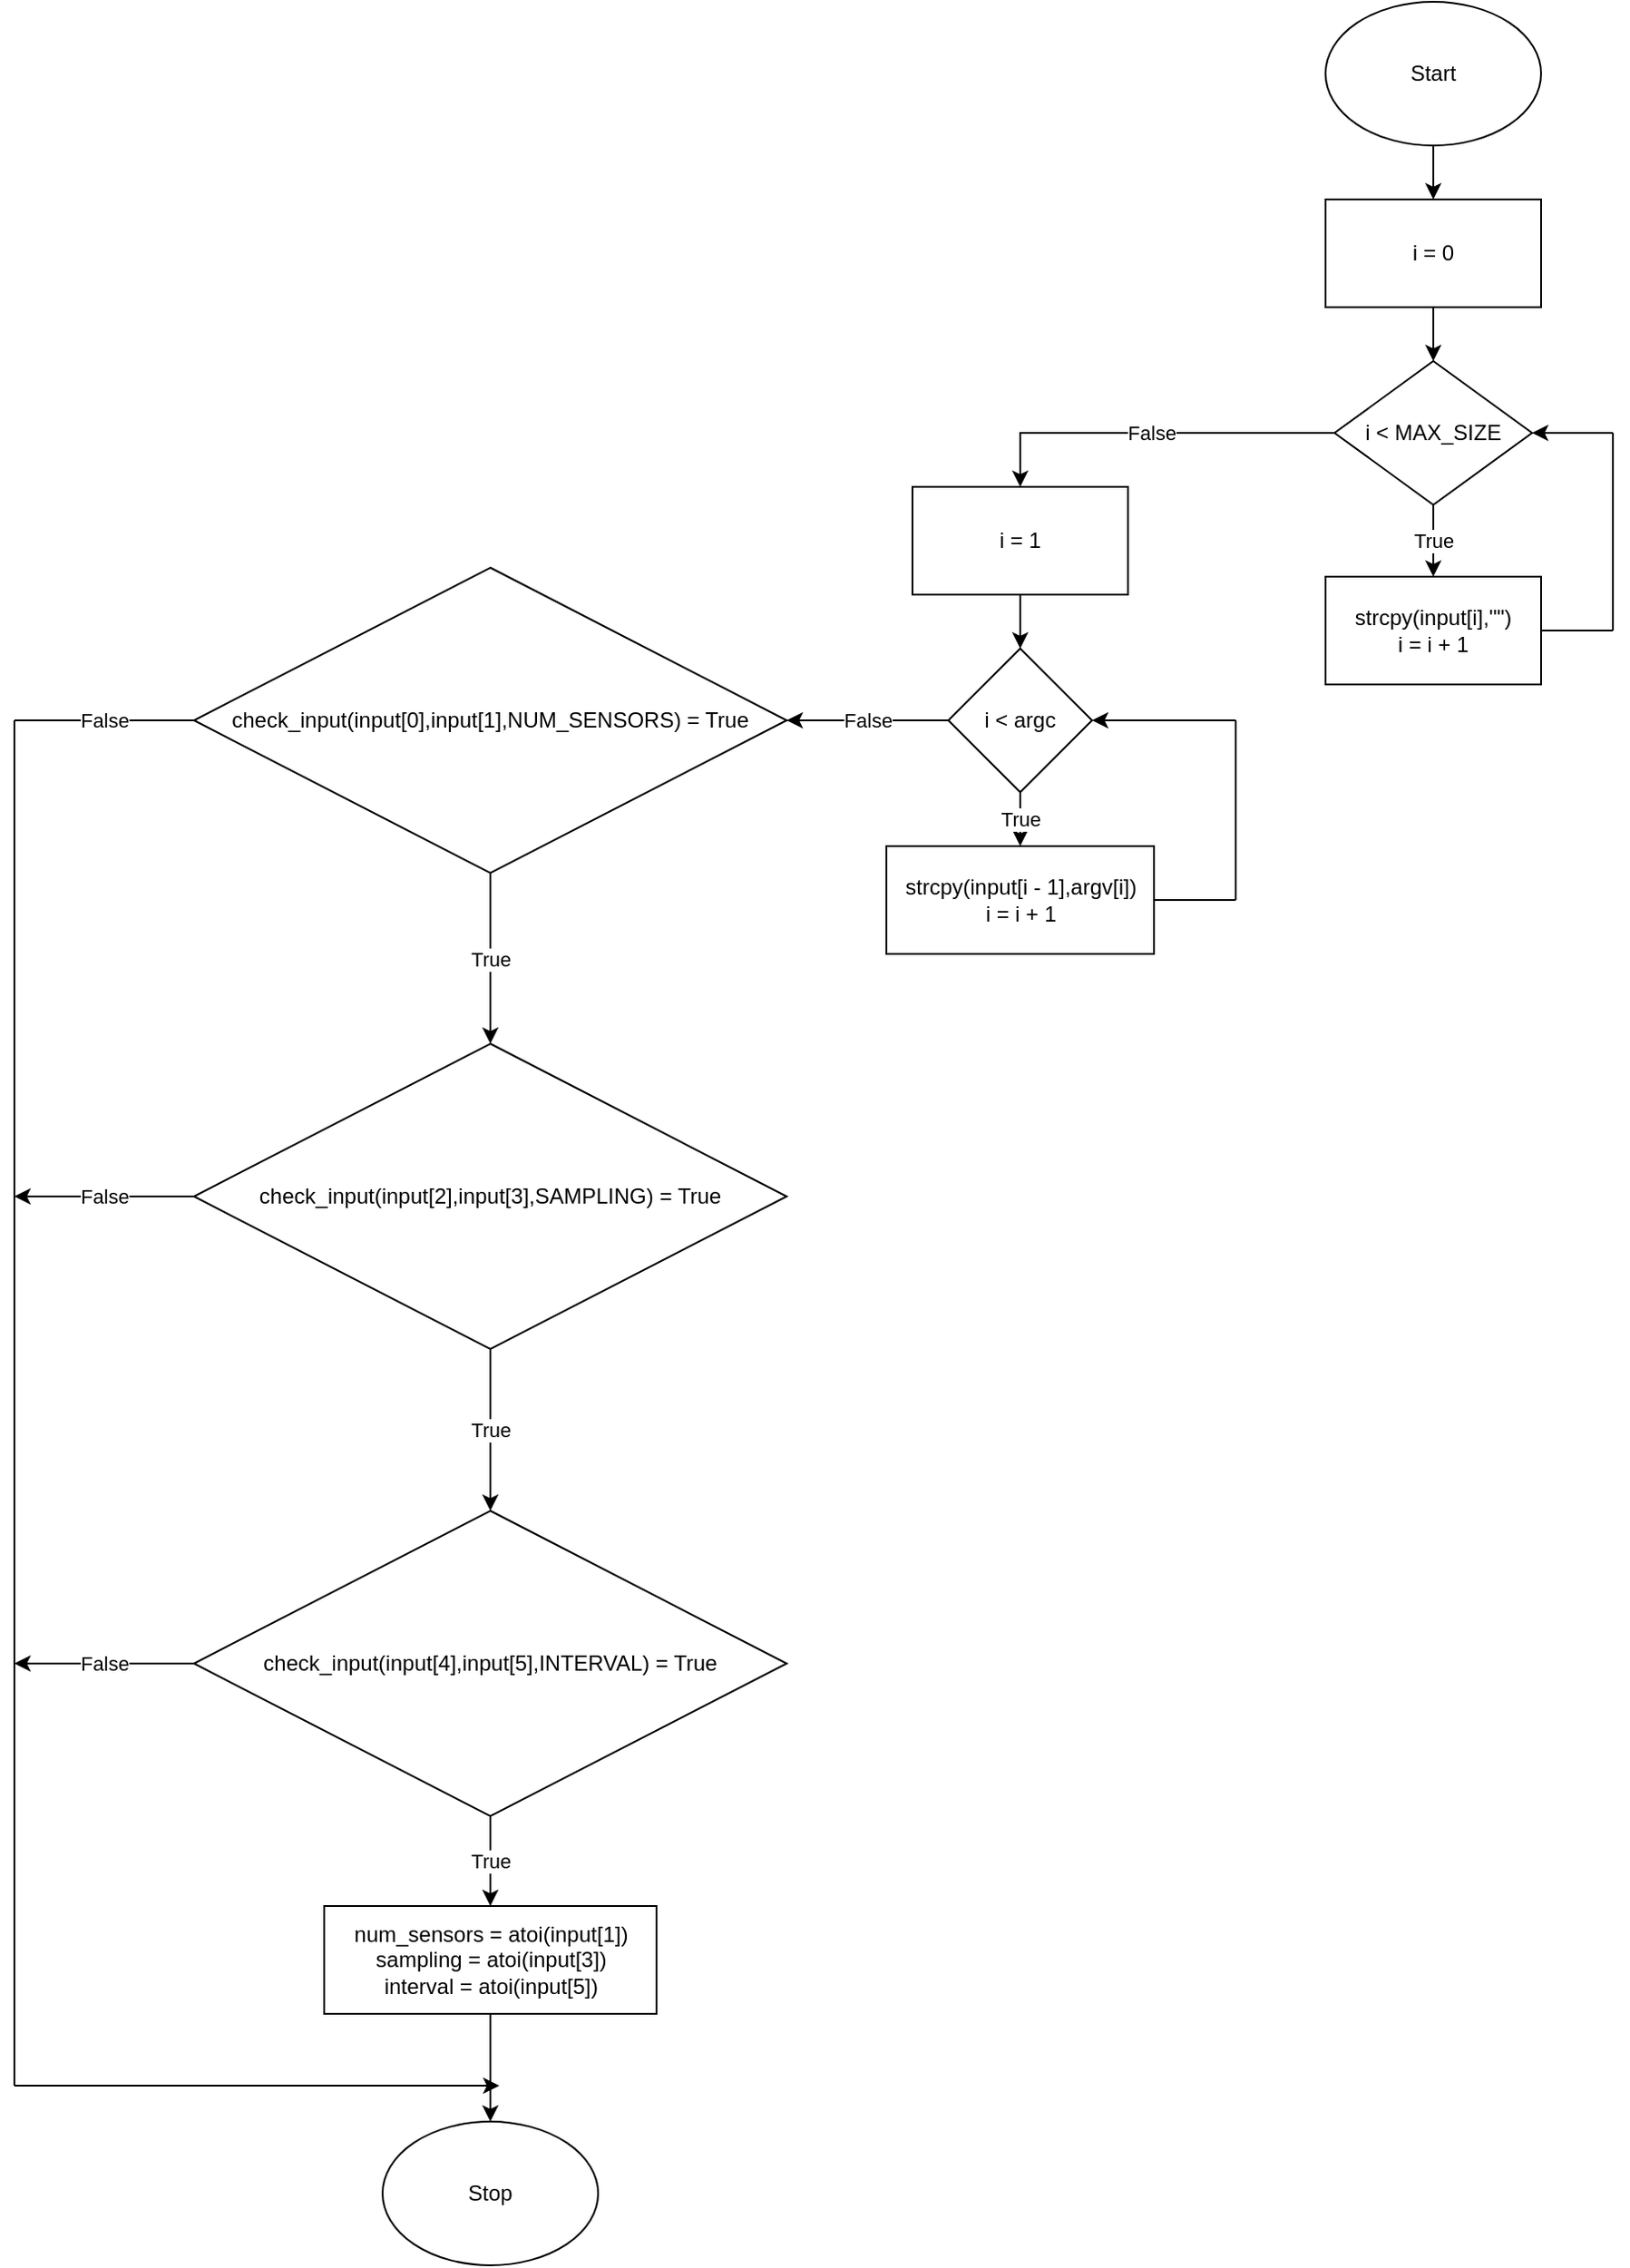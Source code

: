 <mxfile version="20.8.4" type="github">
  <diagram id="_fYDMujNiJvKRh7FUOJW" name="Page-1">
    <mxGraphModel dx="2977" dy="878" grid="1" gridSize="10" guides="1" tooltips="1" connect="1" arrows="1" fold="1" page="1" pageScale="1" pageWidth="850" pageHeight="1100" math="0" shadow="0">
      <root>
        <mxCell id="0" />
        <mxCell id="1" parent="0" />
        <mxCell id="f9d5Tt-CIOLPbhgGXcN_-5" style="edgeStyle=orthogonalEdgeStyle;rounded=0;orthogonalLoop=1;jettySize=auto;html=1;entryX=0.5;entryY=0;entryDx=0;entryDy=0;" edge="1" parent="1" source="f9d5Tt-CIOLPbhgGXcN_-2" target="f9d5Tt-CIOLPbhgGXcN_-4">
          <mxGeometry relative="1" as="geometry" />
        </mxCell>
        <mxCell id="f9d5Tt-CIOLPbhgGXcN_-2" value="Start" style="ellipse;whiteSpace=wrap;html=1;" vertex="1" parent="1">
          <mxGeometry x="330" y="40" width="120" height="80" as="geometry" />
        </mxCell>
        <mxCell id="f9d5Tt-CIOLPbhgGXcN_-7" value="" style="edgeStyle=orthogonalEdgeStyle;rounded=0;orthogonalLoop=1;jettySize=auto;html=1;" edge="1" parent="1" source="f9d5Tt-CIOLPbhgGXcN_-4" target="f9d5Tt-CIOLPbhgGXcN_-6">
          <mxGeometry relative="1" as="geometry" />
        </mxCell>
        <mxCell id="f9d5Tt-CIOLPbhgGXcN_-4" value="i = 0" style="rounded=0;whiteSpace=wrap;html=1;" vertex="1" parent="1">
          <mxGeometry x="330" y="150" width="120" height="60" as="geometry" />
        </mxCell>
        <mxCell id="f9d5Tt-CIOLPbhgGXcN_-9" value="True" style="edgeStyle=orthogonalEdgeStyle;rounded=0;orthogonalLoop=1;jettySize=auto;html=1;" edge="1" parent="1" source="f9d5Tt-CIOLPbhgGXcN_-6" target="f9d5Tt-CIOLPbhgGXcN_-8">
          <mxGeometry relative="1" as="geometry" />
        </mxCell>
        <mxCell id="f9d5Tt-CIOLPbhgGXcN_-13" value="False" style="edgeStyle=orthogonalEdgeStyle;rounded=0;orthogonalLoop=1;jettySize=auto;html=1;entryX=0.5;entryY=0;entryDx=0;entryDy=0;" edge="1" parent="1" source="f9d5Tt-CIOLPbhgGXcN_-6" target="f9d5Tt-CIOLPbhgGXcN_-12">
          <mxGeometry relative="1" as="geometry" />
        </mxCell>
        <mxCell id="f9d5Tt-CIOLPbhgGXcN_-6" value="i &amp;lt; MAX_SIZE" style="rhombus;whiteSpace=wrap;html=1;rounded=0;" vertex="1" parent="1">
          <mxGeometry x="335" y="240" width="110" height="80" as="geometry" />
        </mxCell>
        <mxCell id="f9d5Tt-CIOLPbhgGXcN_-8" value="strcpy(input[i],&quot;&quot;)&lt;br&gt;i = i + 1" style="rounded=0;whiteSpace=wrap;html=1;" vertex="1" parent="1">
          <mxGeometry x="330" y="360" width="120" height="60" as="geometry" />
        </mxCell>
        <mxCell id="f9d5Tt-CIOLPbhgGXcN_-11" value="" style="endArrow=classic;html=1;rounded=0;entryX=1;entryY=0.5;entryDx=0;entryDy=0;" edge="1" parent="1" target="f9d5Tt-CIOLPbhgGXcN_-6">
          <mxGeometry width="50" height="50" relative="1" as="geometry">
            <mxPoint x="490" y="280" as="sourcePoint" />
            <mxPoint x="500" y="220" as="targetPoint" />
          </mxGeometry>
        </mxCell>
        <mxCell id="f9d5Tt-CIOLPbhgGXcN_-15" style="edgeStyle=orthogonalEdgeStyle;rounded=0;orthogonalLoop=1;jettySize=auto;html=1;entryX=0.5;entryY=0;entryDx=0;entryDy=0;" edge="1" parent="1" source="f9d5Tt-CIOLPbhgGXcN_-12" target="f9d5Tt-CIOLPbhgGXcN_-14">
          <mxGeometry relative="1" as="geometry" />
        </mxCell>
        <mxCell id="f9d5Tt-CIOLPbhgGXcN_-12" value="i = 1" style="whiteSpace=wrap;html=1;rounded=0;" vertex="1" parent="1">
          <mxGeometry x="100" y="310" width="120" height="60" as="geometry" />
        </mxCell>
        <mxCell id="f9d5Tt-CIOLPbhgGXcN_-17" value="True" style="edgeStyle=orthogonalEdgeStyle;rounded=0;orthogonalLoop=1;jettySize=auto;html=1;" edge="1" parent="1" source="f9d5Tt-CIOLPbhgGXcN_-14" target="f9d5Tt-CIOLPbhgGXcN_-16">
          <mxGeometry relative="1" as="geometry" />
        </mxCell>
        <mxCell id="f9d5Tt-CIOLPbhgGXcN_-25" value="False" style="edgeStyle=orthogonalEdgeStyle;rounded=0;orthogonalLoop=1;jettySize=auto;html=1;" edge="1" parent="1" source="f9d5Tt-CIOLPbhgGXcN_-14" target="f9d5Tt-CIOLPbhgGXcN_-24">
          <mxGeometry relative="1" as="geometry" />
        </mxCell>
        <mxCell id="f9d5Tt-CIOLPbhgGXcN_-14" value="i &amp;lt; argc" style="rhombus;whiteSpace=wrap;html=1;rounded=0;" vertex="1" parent="1">
          <mxGeometry x="120" y="400" width="80" height="80" as="geometry" />
        </mxCell>
        <mxCell id="f9d5Tt-CIOLPbhgGXcN_-16" value="strcpy(input[i - 1],argv[i])&lt;br&gt;i = i + 1" style="rounded=0;whiteSpace=wrap;html=1;" vertex="1" parent="1">
          <mxGeometry x="85.5" y="510" width="149" height="60" as="geometry" />
        </mxCell>
        <mxCell id="f9d5Tt-CIOLPbhgGXcN_-19" value="" style="endArrow=none;html=1;rounded=0;" edge="1" parent="1">
          <mxGeometry width="50" height="50" relative="1" as="geometry">
            <mxPoint x="490" y="390" as="sourcePoint" />
            <mxPoint x="490" y="280" as="targetPoint" />
          </mxGeometry>
        </mxCell>
        <mxCell id="f9d5Tt-CIOLPbhgGXcN_-20" value="" style="endArrow=none;html=1;rounded=0;exitX=1;exitY=0.5;exitDx=0;exitDy=0;" edge="1" parent="1" source="f9d5Tt-CIOLPbhgGXcN_-8">
          <mxGeometry width="50" height="50" relative="1" as="geometry">
            <mxPoint x="530" y="410" as="sourcePoint" />
            <mxPoint x="490" y="390" as="targetPoint" />
          </mxGeometry>
        </mxCell>
        <mxCell id="f9d5Tt-CIOLPbhgGXcN_-21" value="" style="endArrow=none;html=1;rounded=0;exitX=1;exitY=0.5;exitDx=0;exitDy=0;" edge="1" parent="1" source="f9d5Tt-CIOLPbhgGXcN_-16">
          <mxGeometry width="50" height="50" relative="1" as="geometry">
            <mxPoint x="310" y="550" as="sourcePoint" />
            <mxPoint x="280" y="540" as="targetPoint" />
          </mxGeometry>
        </mxCell>
        <mxCell id="f9d5Tt-CIOLPbhgGXcN_-22" value="" style="endArrow=none;html=1;rounded=0;" edge="1" parent="1">
          <mxGeometry width="50" height="50" relative="1" as="geometry">
            <mxPoint x="280" y="540" as="sourcePoint" />
            <mxPoint x="280" y="440" as="targetPoint" />
          </mxGeometry>
        </mxCell>
        <mxCell id="f9d5Tt-CIOLPbhgGXcN_-23" value="" style="endArrow=classic;html=1;rounded=0;entryX=1;entryY=0.5;entryDx=0;entryDy=0;" edge="1" parent="1" target="f9d5Tt-CIOLPbhgGXcN_-14">
          <mxGeometry width="50" height="50" relative="1" as="geometry">
            <mxPoint x="280" y="440" as="sourcePoint" />
            <mxPoint x="280" y="390" as="targetPoint" />
          </mxGeometry>
        </mxCell>
        <mxCell id="f9d5Tt-CIOLPbhgGXcN_-28" value="True" style="edgeStyle=orthogonalEdgeStyle;rounded=0;orthogonalLoop=1;jettySize=auto;html=1;entryX=0.5;entryY=0;entryDx=0;entryDy=0;" edge="1" parent="1" source="f9d5Tt-CIOLPbhgGXcN_-24" target="f9d5Tt-CIOLPbhgGXcN_-26">
          <mxGeometry relative="1" as="geometry" />
        </mxCell>
        <mxCell id="f9d5Tt-CIOLPbhgGXcN_-24" value="check_input(input[0],input[1],NUM_SENSORS) = True" style="rhombus;whiteSpace=wrap;html=1;rounded=0;" vertex="1" parent="1">
          <mxGeometry x="-300" y="355" width="330" height="170" as="geometry" />
        </mxCell>
        <mxCell id="f9d5Tt-CIOLPbhgGXcN_-29" value="True" style="edgeStyle=orthogonalEdgeStyle;rounded=0;orthogonalLoop=1;jettySize=auto;html=1;entryX=0.5;entryY=0;entryDx=0;entryDy=0;" edge="1" parent="1" source="f9d5Tt-CIOLPbhgGXcN_-26" target="f9d5Tt-CIOLPbhgGXcN_-27">
          <mxGeometry relative="1" as="geometry" />
        </mxCell>
        <mxCell id="f9d5Tt-CIOLPbhgGXcN_-47" value="False" style="edgeStyle=orthogonalEdgeStyle;rounded=0;orthogonalLoop=1;jettySize=auto;html=1;" edge="1" parent="1" source="f9d5Tt-CIOLPbhgGXcN_-26">
          <mxGeometry relative="1" as="geometry">
            <mxPoint x="-400" y="705" as="targetPoint" />
          </mxGeometry>
        </mxCell>
        <mxCell id="f9d5Tt-CIOLPbhgGXcN_-26" value="check_input(input[2],input[3],SAMPLING) = True" style="rhombus;whiteSpace=wrap;html=1;rounded=0;" vertex="1" parent="1">
          <mxGeometry x="-300" y="620" width="330" height="170" as="geometry" />
        </mxCell>
        <mxCell id="f9d5Tt-CIOLPbhgGXcN_-31" value="True" style="edgeStyle=orthogonalEdgeStyle;rounded=0;orthogonalLoop=1;jettySize=auto;html=1;" edge="1" parent="1" source="f9d5Tt-CIOLPbhgGXcN_-27" target="f9d5Tt-CIOLPbhgGXcN_-30">
          <mxGeometry relative="1" as="geometry" />
        </mxCell>
        <mxCell id="f9d5Tt-CIOLPbhgGXcN_-48" value="False" style="edgeStyle=orthogonalEdgeStyle;rounded=0;orthogonalLoop=1;jettySize=auto;html=1;" edge="1" parent="1" source="f9d5Tt-CIOLPbhgGXcN_-27">
          <mxGeometry relative="1" as="geometry">
            <mxPoint x="-400" y="965" as="targetPoint" />
          </mxGeometry>
        </mxCell>
        <mxCell id="f9d5Tt-CIOLPbhgGXcN_-27" value="check_input(input[4],input[5],INTERVAL) = True" style="rhombus;whiteSpace=wrap;html=1;rounded=0;" vertex="1" parent="1">
          <mxGeometry x="-300" y="880" width="330" height="170" as="geometry" />
        </mxCell>
        <mxCell id="f9d5Tt-CIOLPbhgGXcN_-35" style="edgeStyle=orthogonalEdgeStyle;rounded=0;orthogonalLoop=1;jettySize=auto;html=1;entryX=0.5;entryY=0;entryDx=0;entryDy=0;" edge="1" parent="1" source="f9d5Tt-CIOLPbhgGXcN_-30" target="f9d5Tt-CIOLPbhgGXcN_-34">
          <mxGeometry relative="1" as="geometry" />
        </mxCell>
        <mxCell id="f9d5Tt-CIOLPbhgGXcN_-30" value="num_sensors = atoi(input[1])&lt;br&gt;sampling = atoi(input[3])&lt;br&gt;interval = atoi(input[5])" style="rounded=0;whiteSpace=wrap;html=1;" vertex="1" parent="1">
          <mxGeometry x="-227.5" y="1100" width="185" height="60" as="geometry" />
        </mxCell>
        <mxCell id="f9d5Tt-CIOLPbhgGXcN_-34" value="Stop" style="ellipse;whiteSpace=wrap;html=1;" vertex="1" parent="1">
          <mxGeometry x="-195" y="1220" width="120" height="80" as="geometry" />
        </mxCell>
        <mxCell id="f9d5Tt-CIOLPbhgGXcN_-39" value="False" style="endArrow=none;html=1;rounded=0;entryX=0;entryY=0.5;entryDx=0;entryDy=0;" edge="1" parent="1" target="f9d5Tt-CIOLPbhgGXcN_-24">
          <mxGeometry width="50" height="50" relative="1" as="geometry">
            <mxPoint x="-400" y="440" as="sourcePoint" />
            <mxPoint x="-330" y="440" as="targetPoint" />
          </mxGeometry>
        </mxCell>
        <mxCell id="f9d5Tt-CIOLPbhgGXcN_-45" value="" style="endArrow=none;html=1;rounded=0;" edge="1" parent="1">
          <mxGeometry width="50" height="50" relative="1" as="geometry">
            <mxPoint x="-400" y="1200" as="sourcePoint" />
            <mxPoint x="-400" y="440" as="targetPoint" />
          </mxGeometry>
        </mxCell>
        <mxCell id="f9d5Tt-CIOLPbhgGXcN_-46" value="" style="endArrow=classic;html=1;rounded=0;" edge="1" parent="1">
          <mxGeometry width="50" height="50" relative="1" as="geometry">
            <mxPoint x="-400" y="1200" as="sourcePoint" />
            <mxPoint x="-130" y="1200" as="targetPoint" />
          </mxGeometry>
        </mxCell>
      </root>
    </mxGraphModel>
  </diagram>
</mxfile>
